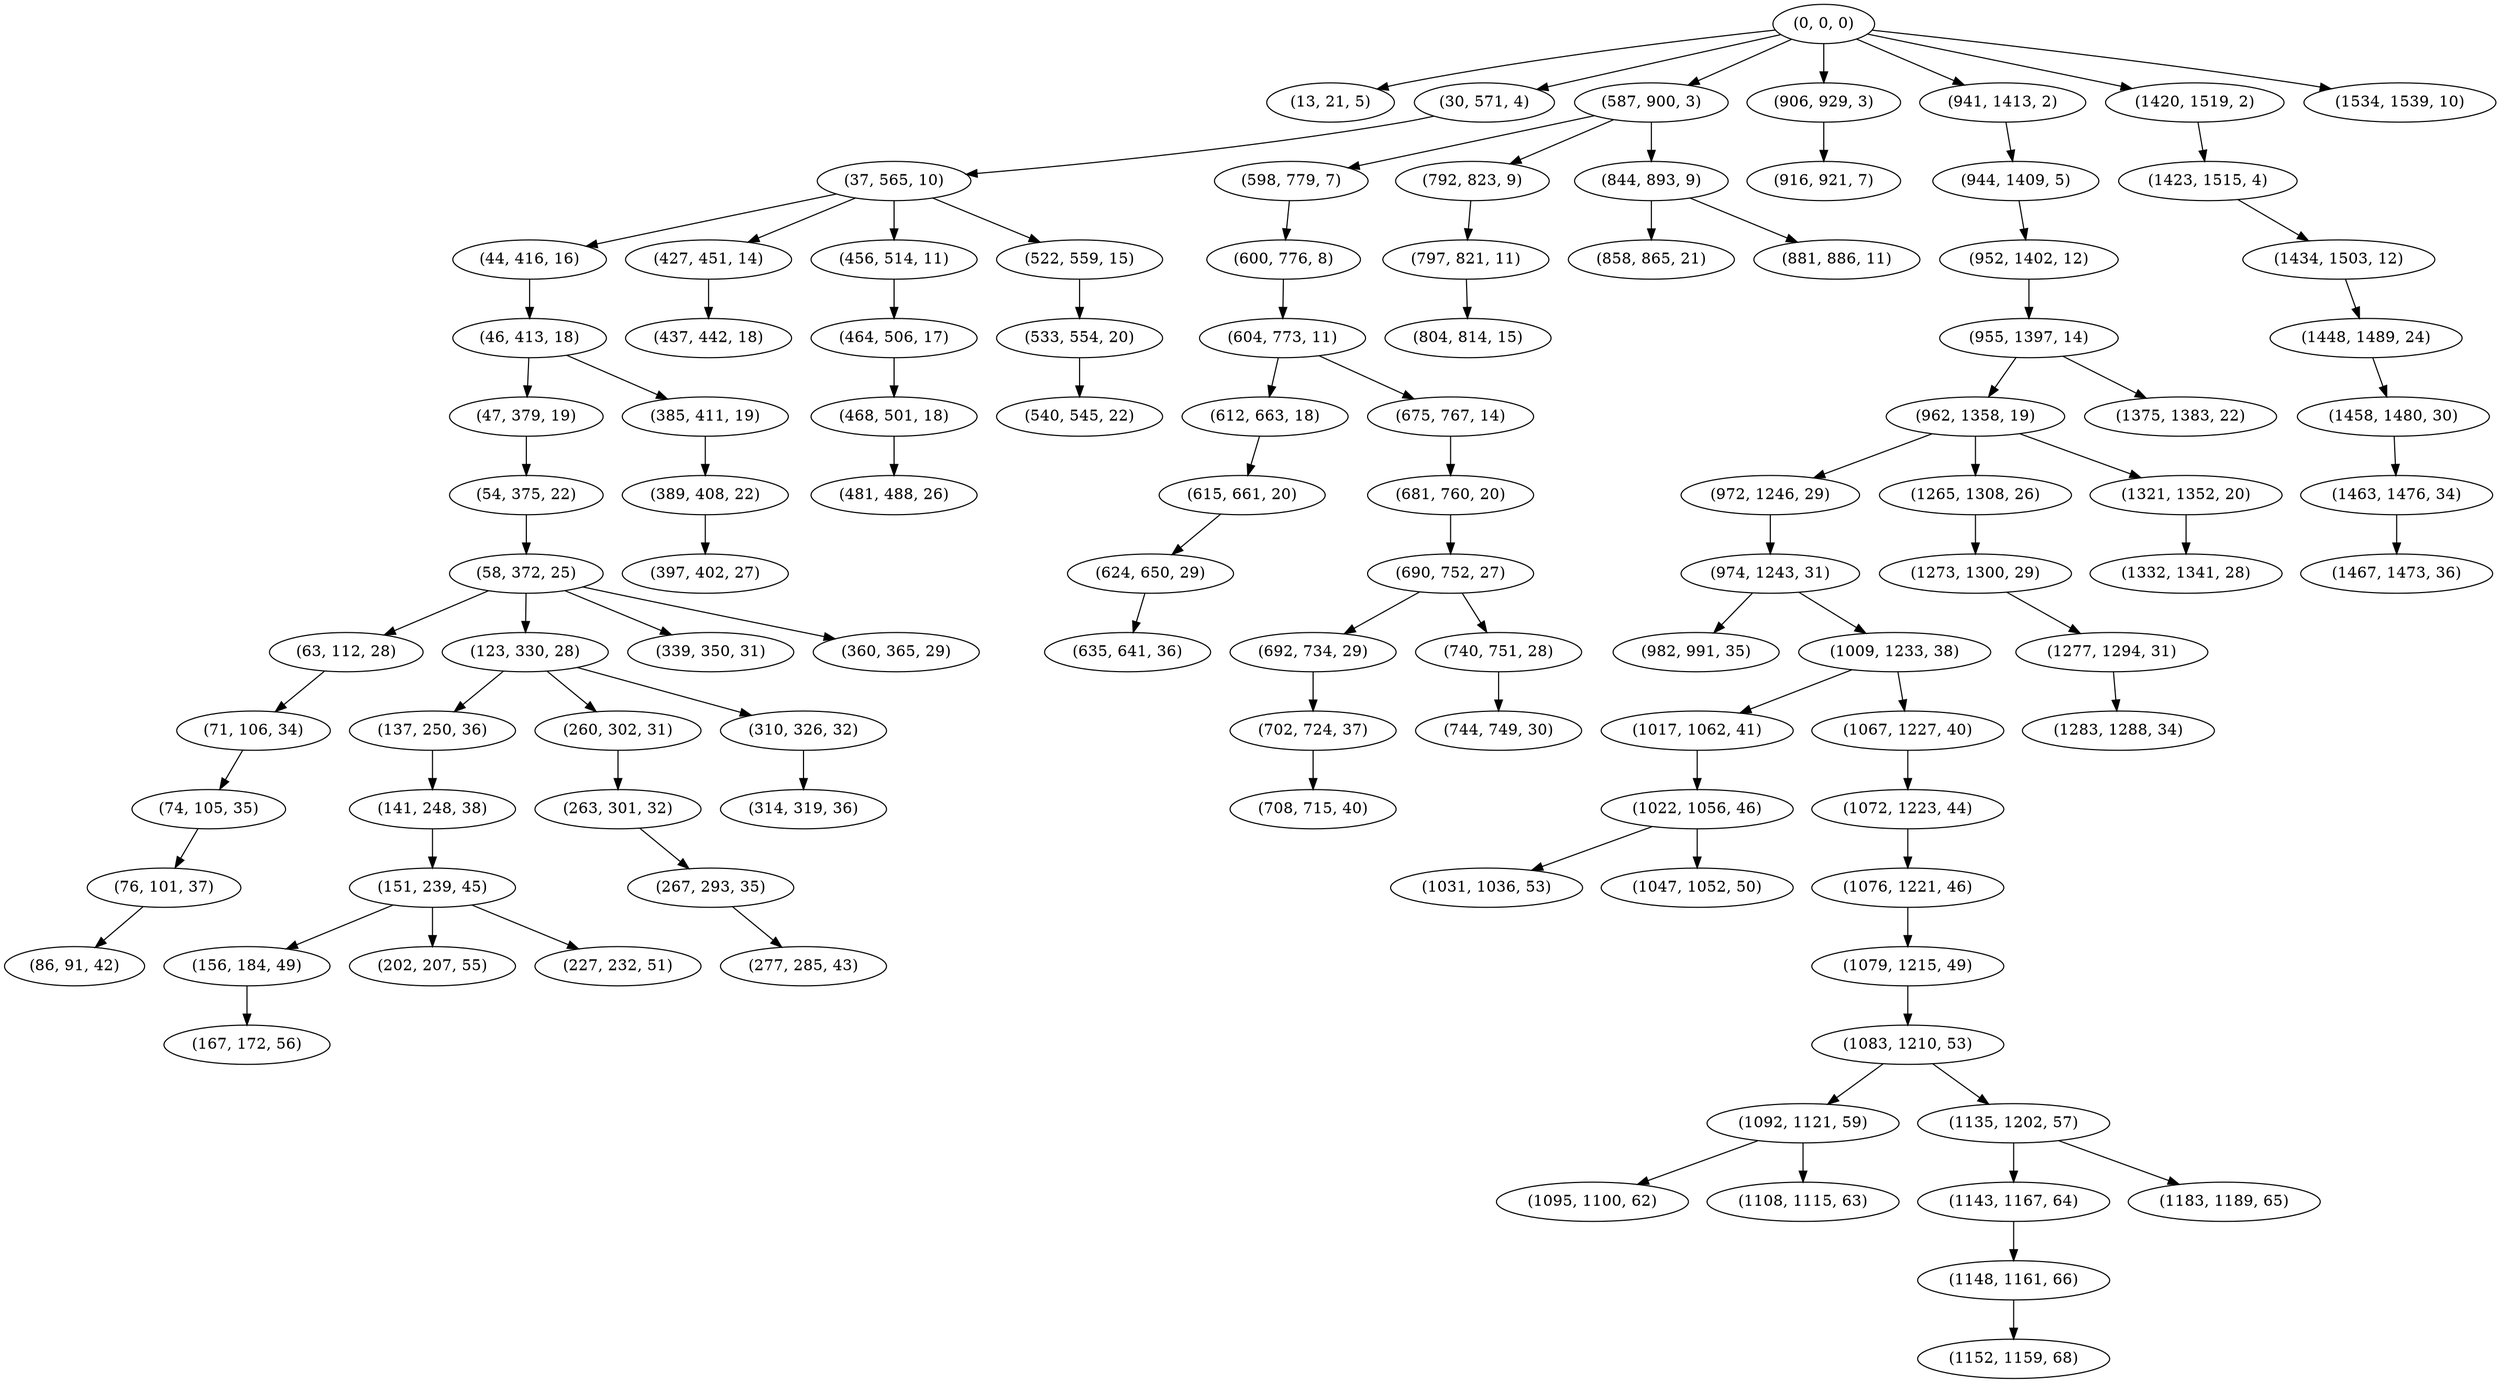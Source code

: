 digraph tree {
    "(0, 0, 0)";
    "(13, 21, 5)";
    "(30, 571, 4)";
    "(37, 565, 10)";
    "(44, 416, 16)";
    "(46, 413, 18)";
    "(47, 379, 19)";
    "(54, 375, 22)";
    "(58, 372, 25)";
    "(63, 112, 28)";
    "(71, 106, 34)";
    "(74, 105, 35)";
    "(76, 101, 37)";
    "(86, 91, 42)";
    "(123, 330, 28)";
    "(137, 250, 36)";
    "(141, 248, 38)";
    "(151, 239, 45)";
    "(156, 184, 49)";
    "(167, 172, 56)";
    "(202, 207, 55)";
    "(227, 232, 51)";
    "(260, 302, 31)";
    "(263, 301, 32)";
    "(267, 293, 35)";
    "(277, 285, 43)";
    "(310, 326, 32)";
    "(314, 319, 36)";
    "(339, 350, 31)";
    "(360, 365, 29)";
    "(385, 411, 19)";
    "(389, 408, 22)";
    "(397, 402, 27)";
    "(427, 451, 14)";
    "(437, 442, 18)";
    "(456, 514, 11)";
    "(464, 506, 17)";
    "(468, 501, 18)";
    "(481, 488, 26)";
    "(522, 559, 15)";
    "(533, 554, 20)";
    "(540, 545, 22)";
    "(587, 900, 3)";
    "(598, 779, 7)";
    "(600, 776, 8)";
    "(604, 773, 11)";
    "(612, 663, 18)";
    "(615, 661, 20)";
    "(624, 650, 29)";
    "(635, 641, 36)";
    "(675, 767, 14)";
    "(681, 760, 20)";
    "(690, 752, 27)";
    "(692, 734, 29)";
    "(702, 724, 37)";
    "(708, 715, 40)";
    "(740, 751, 28)";
    "(744, 749, 30)";
    "(792, 823, 9)";
    "(797, 821, 11)";
    "(804, 814, 15)";
    "(844, 893, 9)";
    "(858, 865, 21)";
    "(881, 886, 11)";
    "(906, 929, 3)";
    "(916, 921, 7)";
    "(941, 1413, 2)";
    "(944, 1409, 5)";
    "(952, 1402, 12)";
    "(955, 1397, 14)";
    "(962, 1358, 19)";
    "(972, 1246, 29)";
    "(974, 1243, 31)";
    "(982, 991, 35)";
    "(1009, 1233, 38)";
    "(1017, 1062, 41)";
    "(1022, 1056, 46)";
    "(1031, 1036, 53)";
    "(1047, 1052, 50)";
    "(1067, 1227, 40)";
    "(1072, 1223, 44)";
    "(1076, 1221, 46)";
    "(1079, 1215, 49)";
    "(1083, 1210, 53)";
    "(1092, 1121, 59)";
    "(1095, 1100, 62)";
    "(1108, 1115, 63)";
    "(1135, 1202, 57)";
    "(1143, 1167, 64)";
    "(1148, 1161, 66)";
    "(1152, 1159, 68)";
    "(1183, 1189, 65)";
    "(1265, 1308, 26)";
    "(1273, 1300, 29)";
    "(1277, 1294, 31)";
    "(1283, 1288, 34)";
    "(1321, 1352, 20)";
    "(1332, 1341, 28)";
    "(1375, 1383, 22)";
    "(1420, 1519, 2)";
    "(1423, 1515, 4)";
    "(1434, 1503, 12)";
    "(1448, 1489, 24)";
    "(1458, 1480, 30)";
    "(1463, 1476, 34)";
    "(1467, 1473, 36)";
    "(1534, 1539, 10)";
    "(0, 0, 0)" -> "(13, 21, 5)";
    "(0, 0, 0)" -> "(30, 571, 4)";
    "(0, 0, 0)" -> "(587, 900, 3)";
    "(0, 0, 0)" -> "(906, 929, 3)";
    "(0, 0, 0)" -> "(941, 1413, 2)";
    "(0, 0, 0)" -> "(1420, 1519, 2)";
    "(0, 0, 0)" -> "(1534, 1539, 10)";
    "(30, 571, 4)" -> "(37, 565, 10)";
    "(37, 565, 10)" -> "(44, 416, 16)";
    "(37, 565, 10)" -> "(427, 451, 14)";
    "(37, 565, 10)" -> "(456, 514, 11)";
    "(37, 565, 10)" -> "(522, 559, 15)";
    "(44, 416, 16)" -> "(46, 413, 18)";
    "(46, 413, 18)" -> "(47, 379, 19)";
    "(46, 413, 18)" -> "(385, 411, 19)";
    "(47, 379, 19)" -> "(54, 375, 22)";
    "(54, 375, 22)" -> "(58, 372, 25)";
    "(58, 372, 25)" -> "(63, 112, 28)";
    "(58, 372, 25)" -> "(123, 330, 28)";
    "(58, 372, 25)" -> "(339, 350, 31)";
    "(58, 372, 25)" -> "(360, 365, 29)";
    "(63, 112, 28)" -> "(71, 106, 34)";
    "(71, 106, 34)" -> "(74, 105, 35)";
    "(74, 105, 35)" -> "(76, 101, 37)";
    "(76, 101, 37)" -> "(86, 91, 42)";
    "(123, 330, 28)" -> "(137, 250, 36)";
    "(123, 330, 28)" -> "(260, 302, 31)";
    "(123, 330, 28)" -> "(310, 326, 32)";
    "(137, 250, 36)" -> "(141, 248, 38)";
    "(141, 248, 38)" -> "(151, 239, 45)";
    "(151, 239, 45)" -> "(156, 184, 49)";
    "(151, 239, 45)" -> "(202, 207, 55)";
    "(151, 239, 45)" -> "(227, 232, 51)";
    "(156, 184, 49)" -> "(167, 172, 56)";
    "(260, 302, 31)" -> "(263, 301, 32)";
    "(263, 301, 32)" -> "(267, 293, 35)";
    "(267, 293, 35)" -> "(277, 285, 43)";
    "(310, 326, 32)" -> "(314, 319, 36)";
    "(385, 411, 19)" -> "(389, 408, 22)";
    "(389, 408, 22)" -> "(397, 402, 27)";
    "(427, 451, 14)" -> "(437, 442, 18)";
    "(456, 514, 11)" -> "(464, 506, 17)";
    "(464, 506, 17)" -> "(468, 501, 18)";
    "(468, 501, 18)" -> "(481, 488, 26)";
    "(522, 559, 15)" -> "(533, 554, 20)";
    "(533, 554, 20)" -> "(540, 545, 22)";
    "(587, 900, 3)" -> "(598, 779, 7)";
    "(587, 900, 3)" -> "(792, 823, 9)";
    "(587, 900, 3)" -> "(844, 893, 9)";
    "(598, 779, 7)" -> "(600, 776, 8)";
    "(600, 776, 8)" -> "(604, 773, 11)";
    "(604, 773, 11)" -> "(612, 663, 18)";
    "(604, 773, 11)" -> "(675, 767, 14)";
    "(612, 663, 18)" -> "(615, 661, 20)";
    "(615, 661, 20)" -> "(624, 650, 29)";
    "(624, 650, 29)" -> "(635, 641, 36)";
    "(675, 767, 14)" -> "(681, 760, 20)";
    "(681, 760, 20)" -> "(690, 752, 27)";
    "(690, 752, 27)" -> "(692, 734, 29)";
    "(690, 752, 27)" -> "(740, 751, 28)";
    "(692, 734, 29)" -> "(702, 724, 37)";
    "(702, 724, 37)" -> "(708, 715, 40)";
    "(740, 751, 28)" -> "(744, 749, 30)";
    "(792, 823, 9)" -> "(797, 821, 11)";
    "(797, 821, 11)" -> "(804, 814, 15)";
    "(844, 893, 9)" -> "(858, 865, 21)";
    "(844, 893, 9)" -> "(881, 886, 11)";
    "(906, 929, 3)" -> "(916, 921, 7)";
    "(941, 1413, 2)" -> "(944, 1409, 5)";
    "(944, 1409, 5)" -> "(952, 1402, 12)";
    "(952, 1402, 12)" -> "(955, 1397, 14)";
    "(955, 1397, 14)" -> "(962, 1358, 19)";
    "(955, 1397, 14)" -> "(1375, 1383, 22)";
    "(962, 1358, 19)" -> "(972, 1246, 29)";
    "(962, 1358, 19)" -> "(1265, 1308, 26)";
    "(962, 1358, 19)" -> "(1321, 1352, 20)";
    "(972, 1246, 29)" -> "(974, 1243, 31)";
    "(974, 1243, 31)" -> "(982, 991, 35)";
    "(974, 1243, 31)" -> "(1009, 1233, 38)";
    "(1009, 1233, 38)" -> "(1017, 1062, 41)";
    "(1009, 1233, 38)" -> "(1067, 1227, 40)";
    "(1017, 1062, 41)" -> "(1022, 1056, 46)";
    "(1022, 1056, 46)" -> "(1031, 1036, 53)";
    "(1022, 1056, 46)" -> "(1047, 1052, 50)";
    "(1067, 1227, 40)" -> "(1072, 1223, 44)";
    "(1072, 1223, 44)" -> "(1076, 1221, 46)";
    "(1076, 1221, 46)" -> "(1079, 1215, 49)";
    "(1079, 1215, 49)" -> "(1083, 1210, 53)";
    "(1083, 1210, 53)" -> "(1092, 1121, 59)";
    "(1083, 1210, 53)" -> "(1135, 1202, 57)";
    "(1092, 1121, 59)" -> "(1095, 1100, 62)";
    "(1092, 1121, 59)" -> "(1108, 1115, 63)";
    "(1135, 1202, 57)" -> "(1143, 1167, 64)";
    "(1135, 1202, 57)" -> "(1183, 1189, 65)";
    "(1143, 1167, 64)" -> "(1148, 1161, 66)";
    "(1148, 1161, 66)" -> "(1152, 1159, 68)";
    "(1265, 1308, 26)" -> "(1273, 1300, 29)";
    "(1273, 1300, 29)" -> "(1277, 1294, 31)";
    "(1277, 1294, 31)" -> "(1283, 1288, 34)";
    "(1321, 1352, 20)" -> "(1332, 1341, 28)";
    "(1420, 1519, 2)" -> "(1423, 1515, 4)";
    "(1423, 1515, 4)" -> "(1434, 1503, 12)";
    "(1434, 1503, 12)" -> "(1448, 1489, 24)";
    "(1448, 1489, 24)" -> "(1458, 1480, 30)";
    "(1458, 1480, 30)" -> "(1463, 1476, 34)";
    "(1463, 1476, 34)" -> "(1467, 1473, 36)";
}
